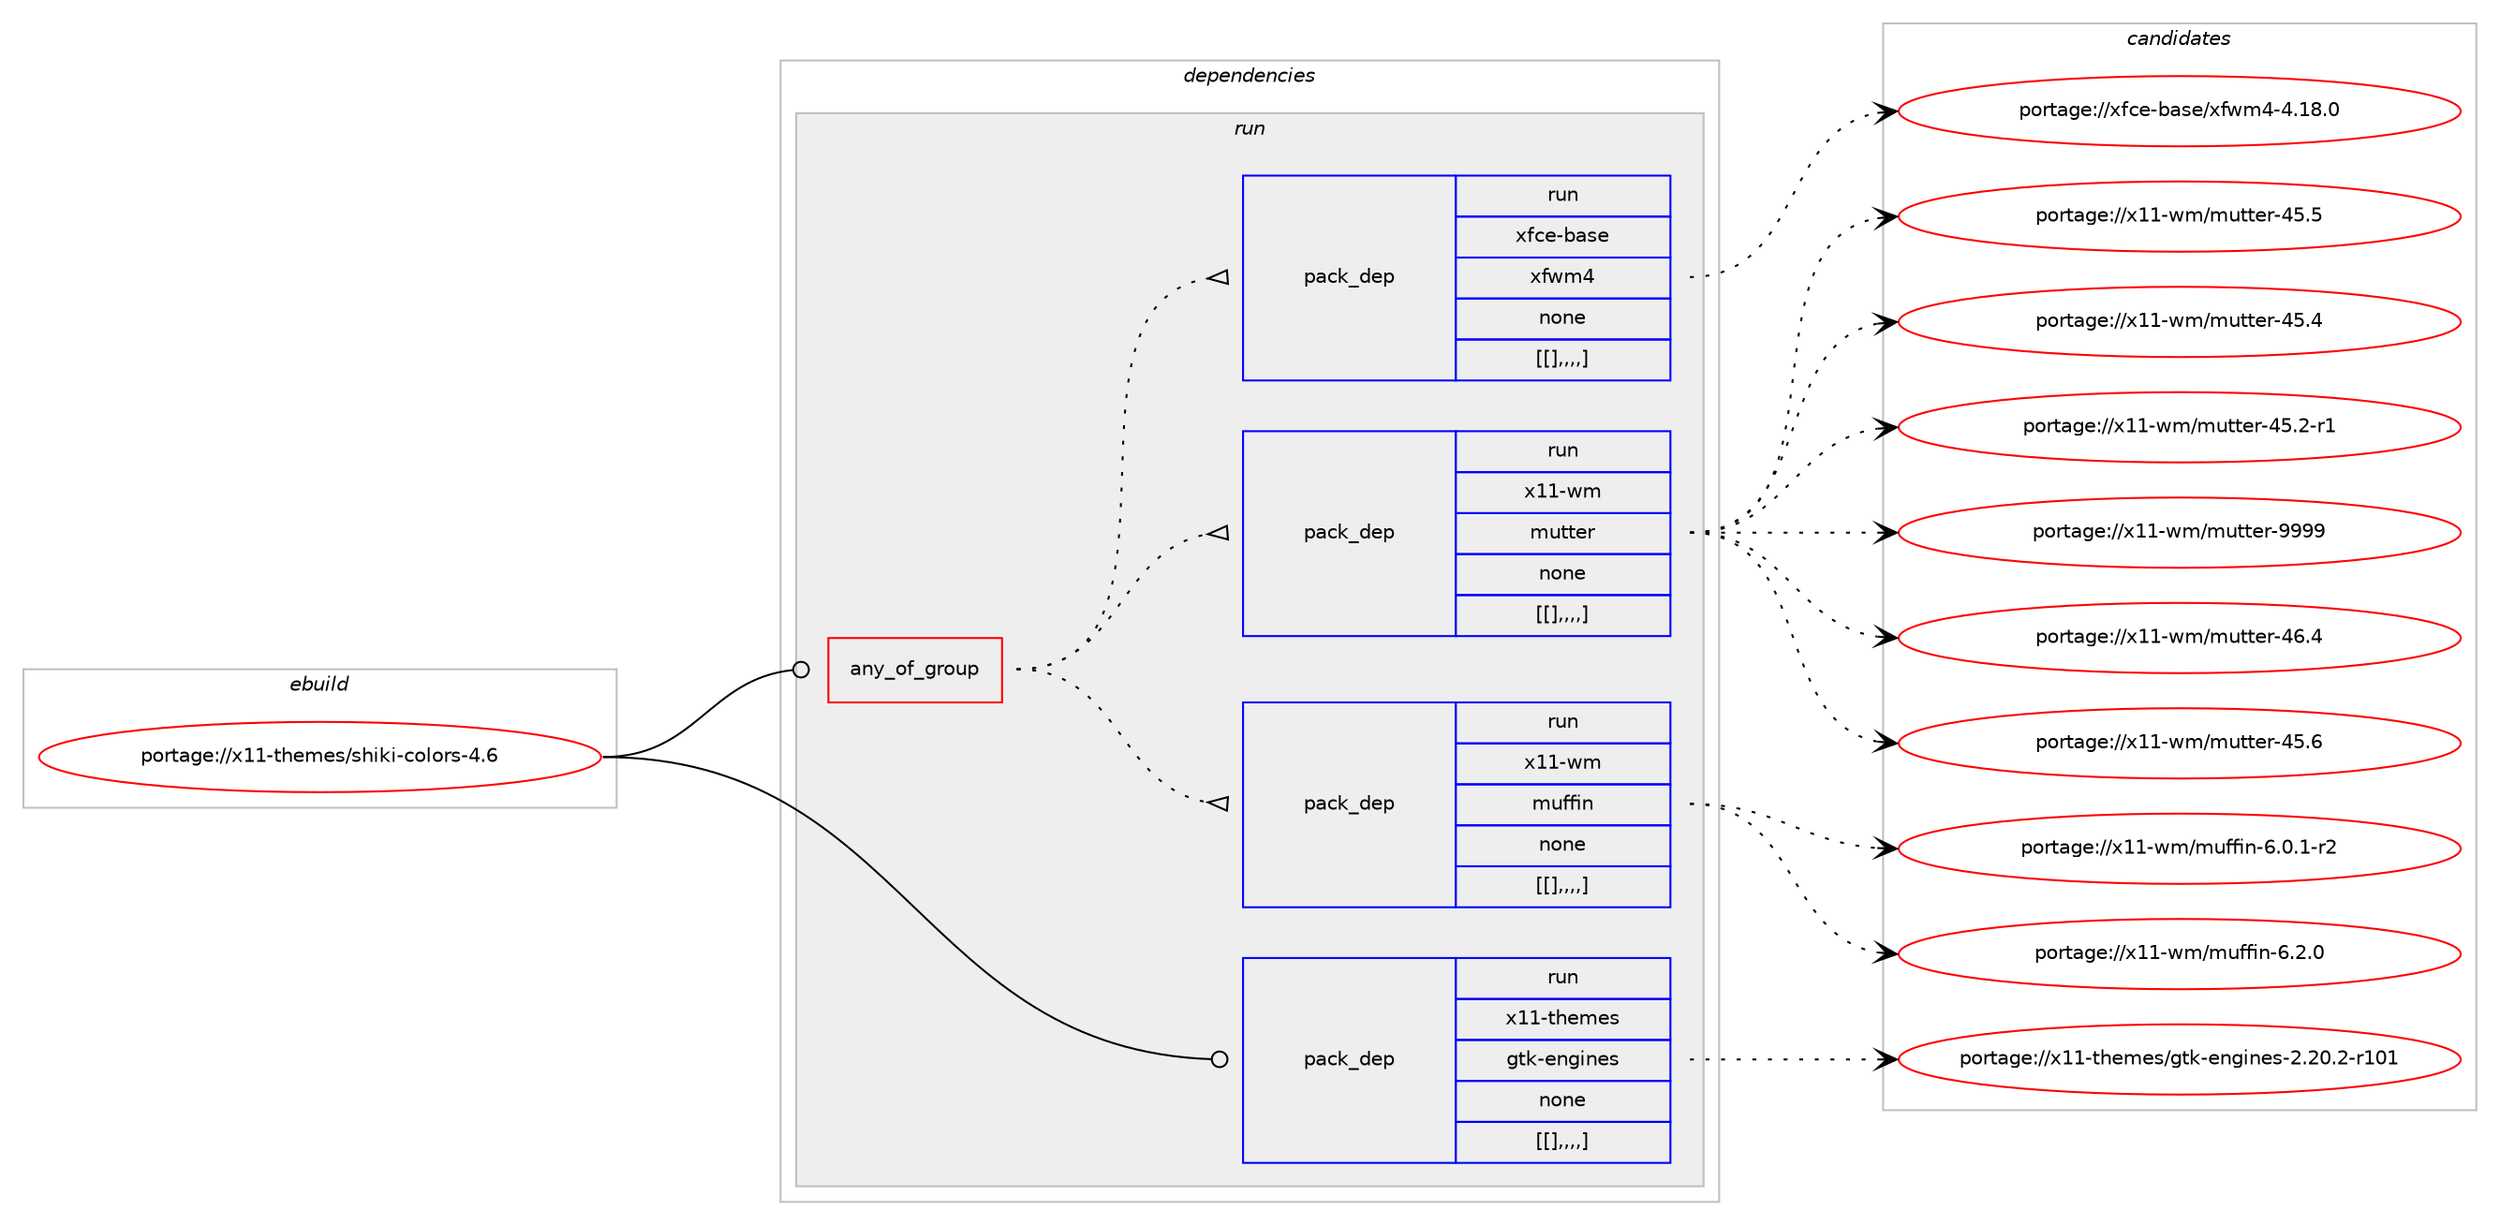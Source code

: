 digraph prolog {

# *************
# Graph options
# *************

newrank=true;
concentrate=true;
compound=true;
graph [rankdir=LR,fontname=Helvetica,fontsize=10,ranksep=1.5];#, ranksep=2.5, nodesep=0.2];
edge  [arrowhead=vee];
node  [fontname=Helvetica,fontsize=10];

# **********
# The ebuild
# **********

subgraph cluster_leftcol {
color=gray;
label=<<i>ebuild</i>>;
id [label="portage://x11-themes/shiki-colors-4.6", color=red, width=4, href="../x11-themes/shiki-colors-4.6.svg"];
}

# ****************
# The dependencies
# ****************

subgraph cluster_midcol {
color=gray;
label=<<i>dependencies</i>>;
subgraph cluster_compile {
fillcolor="#eeeeee";
style=filled;
label=<<i>compile</i>>;
}
subgraph cluster_compileandrun {
fillcolor="#eeeeee";
style=filled;
label=<<i>compile and run</i>>;
}
subgraph cluster_run {
fillcolor="#eeeeee";
style=filled;
label=<<i>run</i>>;
subgraph any3339 {
dependency487151 [label=<<TABLE BORDER="0" CELLBORDER="1" CELLSPACING="0" CELLPADDING="4"><TR><TD CELLPADDING="10">any_of_group</TD></TR></TABLE>>, shape=none, color=red];subgraph pack355325 {
dependency487152 [label=<<TABLE BORDER="0" CELLBORDER="1" CELLSPACING="0" CELLPADDING="4" WIDTH="220"><TR><TD ROWSPAN="6" CELLPADDING="30">pack_dep</TD></TR><TR><TD WIDTH="110">run</TD></TR><TR><TD>x11-wm</TD></TR><TR><TD>muffin</TD></TR><TR><TD>none</TD></TR><TR><TD>[[],,,,]</TD></TR></TABLE>>, shape=none, color=blue];
}
dependency487151:e -> dependency487152:w [weight=20,style="dotted",arrowhead="oinv"];
subgraph pack355326 {
dependency487153 [label=<<TABLE BORDER="0" CELLBORDER="1" CELLSPACING="0" CELLPADDING="4" WIDTH="220"><TR><TD ROWSPAN="6" CELLPADDING="30">pack_dep</TD></TR><TR><TD WIDTH="110">run</TD></TR><TR><TD>x11-wm</TD></TR><TR><TD>mutter</TD></TR><TR><TD>none</TD></TR><TR><TD>[[],,,,]</TD></TR></TABLE>>, shape=none, color=blue];
}
dependency487151:e -> dependency487153:w [weight=20,style="dotted",arrowhead="oinv"];
subgraph pack355327 {
dependency487154 [label=<<TABLE BORDER="0" CELLBORDER="1" CELLSPACING="0" CELLPADDING="4" WIDTH="220"><TR><TD ROWSPAN="6" CELLPADDING="30">pack_dep</TD></TR><TR><TD WIDTH="110">run</TD></TR><TR><TD>xfce-base</TD></TR><TR><TD>xfwm4</TD></TR><TR><TD>none</TD></TR><TR><TD>[[],,,,]</TD></TR></TABLE>>, shape=none, color=blue];
}
dependency487151:e -> dependency487154:w [weight=20,style="dotted",arrowhead="oinv"];
}
id:e -> dependency487151:w [weight=20,style="solid",arrowhead="odot"];
subgraph pack355328 {
dependency487155 [label=<<TABLE BORDER="0" CELLBORDER="1" CELLSPACING="0" CELLPADDING="4" WIDTH="220"><TR><TD ROWSPAN="6" CELLPADDING="30">pack_dep</TD></TR><TR><TD WIDTH="110">run</TD></TR><TR><TD>x11-themes</TD></TR><TR><TD>gtk-engines</TD></TR><TR><TD>none</TD></TR><TR><TD>[[],,,,]</TD></TR></TABLE>>, shape=none, color=blue];
}
id:e -> dependency487155:w [weight=20,style="solid",arrowhead="odot"];
}
}

# **************
# The candidates
# **************

subgraph cluster_choices {
rank=same;
color=gray;
label=<<i>candidates</i>>;

subgraph choice355325 {
color=black;
nodesep=1;
choice12049494511910947109117102102105110455446504648 [label="portage://x11-wm/muffin-6.2.0", color=red, width=4,href="../x11-wm/muffin-6.2.0.svg"];
choice120494945119109471091171021021051104554464846494511450 [label="portage://x11-wm/muffin-6.0.1-r2", color=red, width=4,href="../x11-wm/muffin-6.0.1-r2.svg"];
dependency487152:e -> choice12049494511910947109117102102105110455446504648:w [style=dotted,weight="100"];
dependency487152:e -> choice120494945119109471091171021021051104554464846494511450:w [style=dotted,weight="100"];
}
subgraph choice355326 {
color=black;
nodesep=1;
choice120494945119109471091171161161011144557575757 [label="portage://x11-wm/mutter-9999", color=red, width=4,href="../x11-wm/mutter-9999.svg"];
choice120494945119109471091171161161011144552544652 [label="portage://x11-wm/mutter-46.4", color=red, width=4,href="../x11-wm/mutter-46.4.svg"];
choice120494945119109471091171161161011144552534654 [label="portage://x11-wm/mutter-45.6", color=red, width=4,href="../x11-wm/mutter-45.6.svg"];
choice120494945119109471091171161161011144552534653 [label="portage://x11-wm/mutter-45.5", color=red, width=4,href="../x11-wm/mutter-45.5.svg"];
choice120494945119109471091171161161011144552534652 [label="portage://x11-wm/mutter-45.4", color=red, width=4,href="../x11-wm/mutter-45.4.svg"];
choice1204949451191094710911711611610111445525346504511449 [label="portage://x11-wm/mutter-45.2-r1", color=red, width=4,href="../x11-wm/mutter-45.2-r1.svg"];
dependency487153:e -> choice120494945119109471091171161161011144557575757:w [style=dotted,weight="100"];
dependency487153:e -> choice120494945119109471091171161161011144552544652:w [style=dotted,weight="100"];
dependency487153:e -> choice120494945119109471091171161161011144552534654:w [style=dotted,weight="100"];
dependency487153:e -> choice120494945119109471091171161161011144552534653:w [style=dotted,weight="100"];
dependency487153:e -> choice120494945119109471091171161161011144552534652:w [style=dotted,weight="100"];
dependency487153:e -> choice1204949451191094710911711611610111445525346504511449:w [style=dotted,weight="100"];
}
subgraph choice355327 {
color=black;
nodesep=1;
choice12010299101459897115101471201021191095245524649564648 [label="portage://xfce-base/xfwm4-4.18.0", color=red, width=4,href="../xfce-base/xfwm4-4.18.0.svg"];
dependency487154:e -> choice12010299101459897115101471201021191095245524649564648:w [style=dotted,weight="100"];
}
subgraph choice355328 {
color=black;
nodesep=1;
choice12049494511610410110910111547103116107451011101031051101011154550465048465045114494849 [label="portage://x11-themes/gtk-engines-2.20.2-r101", color=red, width=4,href="../x11-themes/gtk-engines-2.20.2-r101.svg"];
dependency487155:e -> choice12049494511610410110910111547103116107451011101031051101011154550465048465045114494849:w [style=dotted,weight="100"];
}
}

}
